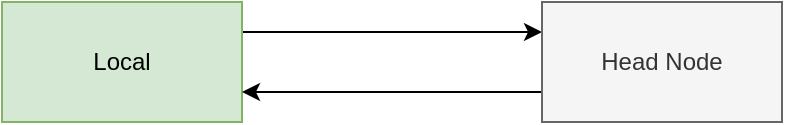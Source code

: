 <mxfile version="12.2.4" type="device" pages="13"><diagram id="46IKwNeWkssbS0J3tWYJ" name="HPC-ssh-1"><mxGraphModel dx="1408" dy="697" grid="0" gridSize="10" guides="1" tooltips="1" connect="1" arrows="1" fold="1" page="1" pageScale="1" pageWidth="1100" pageHeight="850" math="0" shadow="0"><root><mxCell id="9bzvnkVZ4FdBoQft-sYa-0"/><mxCell id="9bzvnkVZ4FdBoQft-sYa-1" parent="9bzvnkVZ4FdBoQft-sYa-0"/><mxCell id="9bzvnkVZ4FdBoQft-sYa-2" style="edgeStyle=orthogonalEdgeStyle;rounded=0;orthogonalLoop=1;jettySize=auto;html=1;exitX=1;exitY=0.25;exitDx=0;exitDy=0;entryX=0;entryY=0.25;entryDx=0;entryDy=0;" parent="9bzvnkVZ4FdBoQft-sYa-1" source="9bzvnkVZ4FdBoQft-sYa-3" target="9bzvnkVZ4FdBoQft-sYa-6" edge="1"><mxGeometry relative="1" as="geometry"/></mxCell><mxCell id="9bzvnkVZ4FdBoQft-sYa-3" value="Local" style="rounded=0;whiteSpace=wrap;html=1;fillColor=#d5e8d4;strokeColor=#82b366;" parent="9bzvnkVZ4FdBoQft-sYa-1" vertex="1"><mxGeometry x="228" y="331" width="120" height="60" as="geometry"/></mxCell><mxCell id="9bzvnkVZ4FdBoQft-sYa-4" style="edgeStyle=orthogonalEdgeStyle;rounded=0;orthogonalLoop=1;jettySize=auto;html=1;exitX=0;exitY=0.75;exitDx=0;exitDy=0;entryX=1;entryY=0.75;entryDx=0;entryDy=0;" parent="9bzvnkVZ4FdBoQft-sYa-1" source="9bzvnkVZ4FdBoQft-sYa-6" target="9bzvnkVZ4FdBoQft-sYa-3" edge="1"><mxGeometry relative="1" as="geometry"/></mxCell><mxCell id="9bzvnkVZ4FdBoQft-sYa-6" value="Head Node" style="rounded=0;whiteSpace=wrap;html=1;fillColor=#f5f5f5;strokeColor=#666666;fontColor=#333333;" parent="9bzvnkVZ4FdBoQft-sYa-1" vertex="1"><mxGeometry x="498" y="331" width="120" height="60" as="geometry"/></mxCell></root></mxGraphModel></diagram><diagram id="cRx2HBP90V9rjD24VHWd" name="HPC-ssh-2"><mxGraphModel dx="1394" dy="858" grid="0" gridSize="10" guides="1" tooltips="1" connect="1" arrows="1" fold="1" page="0" pageScale="1" pageWidth="1100" pageHeight="850" math="0" shadow="0"><root><mxCell id="4_NqG-z5rYuubHNY08WO-0"/><mxCell id="4_NqG-z5rYuubHNY08WO-1" parent="4_NqG-z5rYuubHNY08WO-0"/><mxCell id="20qbcU8ojPGacmnFQQr2-0" style="edgeStyle=orthogonalEdgeStyle;rounded=0;orthogonalLoop=1;jettySize=auto;html=1;exitX=1;exitY=0.25;exitDx=0;exitDy=0;entryX=0;entryY=0.25;entryDx=0;entryDy=0;" parent="4_NqG-z5rYuubHNY08WO-1" source="20qbcU8ojPGacmnFQQr2-1" target="20qbcU8ojPGacmnFQQr2-4" edge="1"><mxGeometry relative="1" as="geometry"/></mxCell><mxCell id="20qbcU8ojPGacmnFQQr2-1" value="Local" style="rounded=0;whiteSpace=wrap;html=1;fillColor=#d5e8d4;strokeColor=#82b366;" parent="4_NqG-z5rYuubHNY08WO-1" vertex="1"><mxGeometry x="238" y="341" width="120" height="60" as="geometry"/></mxCell><mxCell id="20qbcU8ojPGacmnFQQr2-2" style="edgeStyle=orthogonalEdgeStyle;rounded=0;orthogonalLoop=1;jettySize=auto;html=1;exitX=0;exitY=0.75;exitDx=0;exitDy=0;entryX=1;entryY=0.75;entryDx=0;entryDy=0;" parent="4_NqG-z5rYuubHNY08WO-1" source="20qbcU8ojPGacmnFQQr2-4" target="20qbcU8ojPGacmnFQQr2-1" edge="1"><mxGeometry relative="1" as="geometry"/></mxCell><mxCell id="20qbcU8ojPGacmnFQQr2-3" style="edgeStyle=orthogonalEdgeStyle;rounded=0;orthogonalLoop=1;jettySize=auto;html=1;exitX=1;exitY=0.25;exitDx=0;exitDy=0;entryX=0;entryY=0.25;entryDx=0;entryDy=0;" parent="4_NqG-z5rYuubHNY08WO-1" source="20qbcU8ojPGacmnFQQr2-4" target="20qbcU8ojPGacmnFQQr2-8" edge="1"><mxGeometry relative="1" as="geometry"/></mxCell><mxCell id="20qbcU8ojPGacmnFQQr2-4" value="Head Node" style="rounded=0;whiteSpace=wrap;html=1;fillColor=#f5f5f5;strokeColor=#666666;fontColor=#333333;" parent="4_NqG-z5rYuubHNY08WO-1" vertex="1"><mxGeometry x="508" y="341" width="120" height="60" as="geometry"/></mxCell><mxCell id="20qbcU8ojPGacmnFQQr2-5" style="edgeStyle=orthogonalEdgeStyle;rounded=0;orthogonalLoop=1;jettySize=auto;html=1;exitX=0;exitY=0.75;exitDx=0;exitDy=0;entryX=1;entryY=0.75;entryDx=0;entryDy=0;" parent="4_NqG-z5rYuubHNY08WO-1" source="20qbcU8ojPGacmnFQQr2-8" target="20qbcU8ojPGacmnFQQr2-4" edge="1"><mxGeometry relative="1" as="geometry"/></mxCell><mxCell id="20qbcU8ojPGacmnFQQr2-7" style="edgeStyle=orthogonalEdgeStyle;rounded=0;orthogonalLoop=1;jettySize=auto;html=1;exitX=0.25;exitY=0;exitDx=0;exitDy=0;entryX=0.25;entryY=1;entryDx=0;entryDy=0;" parent="4_NqG-z5rYuubHNY08WO-1" source="20qbcU8ojPGacmnFQQr2-8" target="20qbcU8ojPGacmnFQQr2-10" edge="1"><mxGeometry relative="1" as="geometry"/></mxCell><mxCell id="20qbcU8ojPGacmnFQQr2-8" value="IO Switch" style="rounded=0;whiteSpace=wrap;html=1;fillColor=#fff2cc;strokeColor=#d6b656;" parent="4_NqG-z5rYuubHNY08WO-1" vertex="1"><mxGeometry x="761" y="341" width="120" height="60" as="geometry"/></mxCell><mxCell id="20qbcU8ojPGacmnFQQr2-9" style="edgeStyle=orthogonalEdgeStyle;rounded=0;orthogonalLoop=1;jettySize=auto;html=1;exitX=0.75;exitY=1;exitDx=0;exitDy=0;entryX=0.75;entryY=0;entryDx=0;entryDy=0;" parent="4_NqG-z5rYuubHNY08WO-1" source="20qbcU8ojPGacmnFQQr2-10" target="20qbcU8ojPGacmnFQQr2-8" edge="1"><mxGeometry relative="1" as="geometry"/></mxCell><mxCell id="20qbcU8ojPGacmnFQQr2-10" value="Disks" style="rounded=0;whiteSpace=wrap;html=1;fillColor=#f8cecc;strokeColor=#b85450;" parent="4_NqG-z5rYuubHNY08WO-1" vertex="1"><mxGeometry x="761" y="201" width="120" height="60" as="geometry"/></mxCell></root></mxGraphModel></diagram><diagram id="vq9207uPrXXa2pBkrHXe" name="HPC-ssh-full"><mxGraphModel dx="1394" dy="858" grid="0" gridSize="10" guides="1" tooltips="1" connect="1" arrows="1" fold="1" page="1" pageScale="1" pageWidth="1100" pageHeight="850" math="0" shadow="0"><root><mxCell id="0"/><mxCell id="1" parent="0"/><mxCell id="AgPdEbqeSmwQbO_uyXCX-12" style="edgeStyle=orthogonalEdgeStyle;rounded=0;orthogonalLoop=1;jettySize=auto;html=1;exitX=1;exitY=0.25;exitDx=0;exitDy=0;entryX=0;entryY=0.25;entryDx=0;entryDy=0;" parent="1" source="AgPdEbqeSmwQbO_uyXCX-5" target="AgPdEbqeSmwQbO_uyXCX-10" edge="1"><mxGeometry relative="1" as="geometry"/></mxCell><mxCell id="AgPdEbqeSmwQbO_uyXCX-5" value="Local" style="rounded=0;whiteSpace=wrap;html=1;fillColor=#d5e8d4;strokeColor=#82b366;" parent="1" vertex="1"><mxGeometry x="228" y="331" width="120" height="60" as="geometry"/></mxCell><mxCell id="AgPdEbqeSmwQbO_uyXCX-13" style="edgeStyle=orthogonalEdgeStyle;rounded=0;orthogonalLoop=1;jettySize=auto;html=1;exitX=0;exitY=0.75;exitDx=0;exitDy=0;entryX=1;entryY=0.75;entryDx=0;entryDy=0;" parent="1" source="AgPdEbqeSmwQbO_uyXCX-10" target="AgPdEbqeSmwQbO_uyXCX-5" edge="1"><mxGeometry relative="1" as="geometry"/></mxCell><mxCell id="AgPdEbqeSmwQbO_uyXCX-16" style="edgeStyle=orthogonalEdgeStyle;rounded=0;orthogonalLoop=1;jettySize=auto;html=1;exitX=1;exitY=0.25;exitDx=0;exitDy=0;entryX=0;entryY=0.25;entryDx=0;entryDy=0;" parent="1" source="AgPdEbqeSmwQbO_uyXCX-10" target="AgPdEbqeSmwQbO_uyXCX-11" edge="1"><mxGeometry relative="1" as="geometry"/></mxCell><mxCell id="AgPdEbqeSmwQbO_uyXCX-10" value="Head Node" style="rounded=0;whiteSpace=wrap;html=1;fillColor=#f5f5f5;strokeColor=#666666;fontColor=#333333;" parent="1" vertex="1"><mxGeometry x="498" y="331" width="120" height="60" as="geometry"/></mxCell><mxCell id="AgPdEbqeSmwQbO_uyXCX-17" style="edgeStyle=orthogonalEdgeStyle;rounded=0;orthogonalLoop=1;jettySize=auto;html=1;exitX=0;exitY=0.75;exitDx=0;exitDy=0;entryX=1;entryY=0.75;entryDx=0;entryDy=0;" parent="1" source="AgPdEbqeSmwQbO_uyXCX-11" target="AgPdEbqeSmwQbO_uyXCX-10" edge="1"><mxGeometry relative="1" as="geometry"/></mxCell><mxCell id="AgPdEbqeSmwQbO_uyXCX-22" style="edgeStyle=orthogonalEdgeStyle;rounded=0;orthogonalLoop=1;jettySize=auto;html=1;exitX=0.75;exitY=1;exitDx=0;exitDy=0;entryX=0.75;entryY=0;entryDx=0;entryDy=0;" parent="1" source="AgPdEbqeSmwQbO_uyXCX-11" target="AgPdEbqeSmwQbO_uyXCX-19" edge="1"><mxGeometry relative="1" as="geometry"/></mxCell><mxCell id="AgPdEbqeSmwQbO_uyXCX-23" style="edgeStyle=orthogonalEdgeStyle;rounded=0;orthogonalLoop=1;jettySize=auto;html=1;exitX=0.25;exitY=0;exitDx=0;exitDy=0;entryX=0.25;entryY=1;entryDx=0;entryDy=0;" parent="1" source="AgPdEbqeSmwQbO_uyXCX-11" target="AgPdEbqeSmwQbO_uyXCX-18" edge="1"><mxGeometry relative="1" as="geometry"/></mxCell><mxCell id="AgPdEbqeSmwQbO_uyXCX-11" value="IO Switch" style="rounded=0;whiteSpace=wrap;html=1;fillColor=#fff2cc;strokeColor=#d6b656;" parent="1" vertex="1"><mxGeometry x="751" y="331" width="120" height="60" as="geometry"/></mxCell><mxCell id="AgPdEbqeSmwQbO_uyXCX-24" style="edgeStyle=orthogonalEdgeStyle;rounded=0;orthogonalLoop=1;jettySize=auto;html=1;exitX=0.75;exitY=1;exitDx=0;exitDy=0;entryX=0.75;entryY=0;entryDx=0;entryDy=0;" parent="1" source="AgPdEbqeSmwQbO_uyXCX-18" target="AgPdEbqeSmwQbO_uyXCX-11" edge="1"><mxGeometry relative="1" as="geometry"/></mxCell><mxCell id="AgPdEbqeSmwQbO_uyXCX-18" value="Disks" style="rounded=0;whiteSpace=wrap;html=1;fillColor=#f8cecc;strokeColor=#b85450;" parent="1" vertex="1"><mxGeometry x="751" y="191" width="120" height="60" as="geometry"/></mxCell><mxCell id="AgPdEbqeSmwQbO_uyXCX-21" style="edgeStyle=orthogonalEdgeStyle;rounded=0;orthogonalLoop=1;jettySize=auto;html=1;exitX=0.25;exitY=0;exitDx=0;exitDy=0;entryX=0.25;entryY=1;entryDx=0;entryDy=0;" parent="1" source="AgPdEbqeSmwQbO_uyXCX-19" target="AgPdEbqeSmwQbO_uyXCX-11" edge="1"><mxGeometry relative="1" as="geometry"/></mxCell><mxCell id="AgPdEbqeSmwQbO_uyXCX-19" value="Compute Node" style="rounded=0;whiteSpace=wrap;html=1;fillColor=#dae8fc;strokeColor=#6c8ebf;" parent="1" vertex="1"><mxGeometry x="751" y="471" width="120" height="60" as="geometry"/></mxCell></root></mxGraphModel></diagram><diagram id="E5wxEPkuqJuMWrGSlzQx" name="HPC-SSH-Helloworld"><mxGraphModel dx="2034" dy="858" grid="0" gridSize="10" guides="1" tooltips="1" connect="1" arrows="1" fold="1" page="1" pageScale="1" pageWidth="1100" pageHeight="850" math="0" shadow="0"><root><mxCell id="TgqG4X6rnaucen4z3mwd-0"/><mxCell id="TgqG4X6rnaucen4z3mwd-1" parent="TgqG4X6rnaucen4z3mwd-0"/><mxCell id="TgqG4X6rnaucen4z3mwd-26" style="edgeStyle=orthogonalEdgeStyle;rounded=0;orthogonalLoop=1;jettySize=auto;html=1;exitX=1;exitY=0.25;exitDx=0;exitDy=0;entryX=0;entryY=0.25;entryDx=0;entryDy=0;" parent="TgqG4X6rnaucen4z3mwd-1" source="TgqG4X6rnaucen4z3mwd-3" target="TgqG4X6rnaucen4z3mwd-25" edge="1"><mxGeometry relative="1" as="geometry"/></mxCell><mxCell id="TgqG4X6rnaucen4z3mwd-3" value="Local" style="rounded=0;whiteSpace=wrap;html=1;fillColor=#d5e8d4;strokeColor=#82b366;" parent="TgqG4X6rnaucen4z3mwd-1" vertex="1"><mxGeometry x="150" y="475" width="120" height="60" as="geometry"/></mxCell><mxCell id="TgqG4X6rnaucen4z3mwd-5" value="" style="rounded=0;whiteSpace=wrap;html=1;fillColor=#f5f5f5;strokeColor=#666666;fontColor=#333333;" parent="TgqG4X6rnaucen4z3mwd-1" vertex="1"><mxGeometry x="498" y="326" width="342" height="348" as="geometry"/></mxCell><mxCell id="TgqG4X6rnaucen4z3mwd-23" style="edgeStyle=orthogonalEdgeStyle;rounded=0;orthogonalLoop=1;jettySize=auto;html=1;exitX=0.5;exitY=1;exitDx=0;exitDy=0;" parent="TgqG4X6rnaucen4z3mwd-1" source="TgqG4X6rnaucen4z3mwd-6" target="TgqG4X6rnaucen4z3mwd-8" edge="1"><mxGeometry relative="1" as="geometry"/></mxCell><mxCell id="TgqG4X6rnaucen4z3mwd-6" value="whoami" style="shape=process;whiteSpace=wrap;html=1;backgroundOutline=1;fillColor=#f8cecc;strokeColor=#b85450;" parent="TgqG4X6rnaucen4z3mwd-1" vertex="1"><mxGeometry x="674" y="475" width="120" height="60" as="geometry"/></mxCell><mxCell id="TgqG4X6rnaucen4z3mwd-30" style="edgeStyle=orthogonalEdgeStyle;rounded=0;orthogonalLoop=1;jettySize=auto;html=1;exitX=0;exitY=0.5;exitDx=0;exitDy=0;" parent="TgqG4X6rnaucen4z3mwd-1" source="TgqG4X6rnaucen4z3mwd-8" target="TgqG4X6rnaucen4z3mwd-25" edge="1"><mxGeometry relative="1" as="geometry"/></mxCell><mxCell id="TgqG4X6rnaucen4z3mwd-8" value="$USER&lt;br&gt;" style="text;html=1;strokeColor=#666666;fillColor=#f5f5f5;align=center;verticalAlign=middle;whiteSpace=wrap;rounded=0;fontColor=#333333;fontStyle=1" parent="TgqG4X6rnaucen4z3mwd-1" vertex="1"><mxGeometry x="685" y="602" width="98" height="33" as="geometry"/></mxCell><mxCell id="TgqG4X6rnaucen4z3mwd-27" style="edgeStyle=orthogonalEdgeStyle;rounded=0;orthogonalLoop=1;jettySize=auto;html=1;exitX=0;exitY=0.75;exitDx=0;exitDy=0;entryX=1;entryY=0.75;entryDx=0;entryDy=0;" parent="TgqG4X6rnaucen4z3mwd-1" source="TgqG4X6rnaucen4z3mwd-25" target="TgqG4X6rnaucen4z3mwd-3" edge="1"><mxGeometry relative="1" as="geometry"/></mxCell><mxCell id="TgqG4X6rnaucen4z3mwd-31" style="edgeStyle=orthogonalEdgeStyle;rounded=0;orthogonalLoop=1;jettySize=auto;html=1;exitX=1;exitY=0.25;exitDx=0;exitDy=0;entryX=0;entryY=0.25;entryDx=0;entryDy=0;" parent="TgqG4X6rnaucen4z3mwd-1" source="TgqG4X6rnaucen4z3mwd-25" target="TgqG4X6rnaucen4z3mwd-6" edge="1"><mxGeometry relative="1" as="geometry"/></mxCell><mxCell id="TgqG4X6rnaucen4z3mwd-25" value="SSH" style="shape=process;whiteSpace=wrap;html=1;backgroundOutline=1;" parent="TgqG4X6rnaucen4z3mwd-1" vertex="1"><mxGeometry x="498" y="475" width="120" height="60" as="geometry"/></mxCell><mxCell id="TgqG4X6rnaucen4z3mwd-32" value="&lt;font style=&quot;font-size: 19px&quot;&gt;Host&lt;/font&gt;" style="text;html=1;strokeColor=none;fillColor=none;align=center;verticalAlign=middle;whiteSpace=wrap;rounded=0;" parent="TgqG4X6rnaucen4z3mwd-1" vertex="1"><mxGeometry x="498" y="326" width="73" height="54" as="geometry"/></mxCell></root></mxGraphModel></diagram><diagram id="gq8gmlZftlqpzVbCT5rV" name="HPC-SSH-disk"><mxGraphModel dx="2034" dy="858" grid="0" gridSize="10" guides="1" tooltips="1" connect="1" arrows="1" fold="1" page="1" pageScale="1" pageWidth="850" pageHeight="1100" math="0" shadow="0"><root><mxCell id="n3V5Rng4Dx7aHYCxFbxZ-0"/><mxCell id="n3V5Rng4Dx7aHYCxFbxZ-1" parent="n3V5Rng4Dx7aHYCxFbxZ-0"/><mxCell id="n3V5Rng4Dx7aHYCxFbxZ-2" style="edgeStyle=orthogonalEdgeStyle;rounded=0;orthogonalLoop=1;jettySize=auto;html=1;exitX=1;exitY=0.25;exitDx=0;exitDy=0;entryX=0;entryY=0.25;entryDx=0;entryDy=0;" edge="1" parent="n3V5Rng4Dx7aHYCxFbxZ-1" source="n3V5Rng4Dx7aHYCxFbxZ-3" target="n3V5Rng4Dx7aHYCxFbxZ-11"><mxGeometry relative="1" as="geometry"/></mxCell><mxCell id="n3V5Rng4Dx7aHYCxFbxZ-3" value="Local" style="rounded=0;whiteSpace=wrap;html=1;fillColor=#d5e8d4;strokeColor=#82b366;" vertex="1" parent="n3V5Rng4Dx7aHYCxFbxZ-1"><mxGeometry x="80" y="445" width="120" height="60" as="geometry"/></mxCell><mxCell id="n3V5Rng4Dx7aHYCxFbxZ-4" value="" style="rounded=0;whiteSpace=wrap;html=1;fillColor=#f5f5f5;strokeColor=#666666;fontColor=#333333;" vertex="1" parent="n3V5Rng4Dx7aHYCxFbxZ-1"><mxGeometry x="428" y="296" width="342" height="348" as="geometry"/></mxCell><mxCell id="n3V5Rng4Dx7aHYCxFbxZ-13" style="edgeStyle=orthogonalEdgeStyle;rounded=0;orthogonalLoop=1;jettySize=auto;html=1;exitX=0.75;exitY=1;exitDx=0;exitDy=0;entryX=0.75;entryY=0;entryDx=0;entryDy=0;" edge="1" parent="n3V5Rng4Dx7aHYCxFbxZ-1" source="n3V5Rng4Dx7aHYCxFbxZ-6" target="n3V5Rng4Dx7aHYCxFbxZ-8"><mxGeometry relative="1" as="geometry"/></mxCell><mxCell id="n3V5Rng4Dx7aHYCxFbxZ-15" style="edgeStyle=orthogonalEdgeStyle;rounded=0;orthogonalLoop=1;jettySize=auto;html=1;exitX=0;exitY=0.75;exitDx=0;exitDy=0;entryX=1;entryY=0.75;entryDx=0;entryDy=0;" edge="1" parent="n3V5Rng4Dx7aHYCxFbxZ-1" source="n3V5Rng4Dx7aHYCxFbxZ-6" target="n3V5Rng4Dx7aHYCxFbxZ-11"><mxGeometry relative="1" as="geometry"/></mxCell><mxCell id="n3V5Rng4Dx7aHYCxFbxZ-6" value="pwd" style="shape=process;whiteSpace=wrap;html=1;backgroundOutline=1;fillColor=#f8cecc;strokeColor=#b85450;" vertex="1" parent="n3V5Rng4Dx7aHYCxFbxZ-1"><mxGeometry x="604" y="445" width="120" height="60" as="geometry"/></mxCell><mxCell id="n3V5Rng4Dx7aHYCxFbxZ-14" style="edgeStyle=orthogonalEdgeStyle;rounded=0;orthogonalLoop=1;jettySize=auto;html=1;exitX=0.25;exitY=0;exitDx=0;exitDy=0;entryX=0.25;entryY=1;entryDx=0;entryDy=0;" edge="1" parent="n3V5Rng4Dx7aHYCxFbxZ-1" source="n3V5Rng4Dx7aHYCxFbxZ-8" target="n3V5Rng4Dx7aHYCxFbxZ-6"><mxGeometry relative="1" as="geometry"/></mxCell><mxCell id="n3V5Rng4Dx7aHYCxFbxZ-8" value="DISK" style="text;html=1;strokeColor=#666666;fillColor=#f5f5f5;align=center;verticalAlign=middle;whiteSpace=wrap;rounded=0;fontColor=#333333;fontStyle=1" vertex="1" parent="n3V5Rng4Dx7aHYCxFbxZ-1"><mxGeometry x="604" y="559" width="120" height="47" as="geometry"/></mxCell><mxCell id="n3V5Rng4Dx7aHYCxFbxZ-9" style="edgeStyle=orthogonalEdgeStyle;rounded=0;orthogonalLoop=1;jettySize=auto;html=1;exitX=0;exitY=0.75;exitDx=0;exitDy=0;entryX=1;entryY=0.75;entryDx=0;entryDy=0;" edge="1" parent="n3V5Rng4Dx7aHYCxFbxZ-1" source="n3V5Rng4Dx7aHYCxFbxZ-11" target="n3V5Rng4Dx7aHYCxFbxZ-3"><mxGeometry relative="1" as="geometry"/></mxCell><mxCell id="n3V5Rng4Dx7aHYCxFbxZ-10" style="edgeStyle=orthogonalEdgeStyle;rounded=0;orthogonalLoop=1;jettySize=auto;html=1;exitX=1;exitY=0.25;exitDx=0;exitDy=0;entryX=0;entryY=0.25;entryDx=0;entryDy=0;" edge="1" parent="n3V5Rng4Dx7aHYCxFbxZ-1" source="n3V5Rng4Dx7aHYCxFbxZ-11" target="n3V5Rng4Dx7aHYCxFbxZ-6"><mxGeometry relative="1" as="geometry"/></mxCell><mxCell id="n3V5Rng4Dx7aHYCxFbxZ-11" value="SSH" style="shape=process;whiteSpace=wrap;html=1;backgroundOutline=1;" vertex="1" parent="n3V5Rng4Dx7aHYCxFbxZ-1"><mxGeometry x="428" y="445" width="120" height="60" as="geometry"/></mxCell><mxCell id="n3V5Rng4Dx7aHYCxFbxZ-12" value="&lt;font style=&quot;font-size: 19px&quot;&gt;Host&lt;/font&gt;" style="text;html=1;strokeColor=none;fillColor=none;align=center;verticalAlign=middle;whiteSpace=wrap;rounded=0;" vertex="1" parent="n3V5Rng4Dx7aHYCxFbxZ-1"><mxGeometry x="428" y="296" width="73" height="54" as="geometry"/></mxCell></root></mxGraphModel></diagram><diagram id="GjVYEesDSoMtxswKpQuv" name="SLURM-srun"><mxGraphModel dx="2034" dy="836" grid="0" gridSize="10" guides="1" tooltips="1" connect="1" arrows="1" fold="1" page="1" pageScale="1" pageWidth="1100" pageHeight="850" math="0" shadow="0"><root><mxCell id="9dIsr-YxwgWiTAy0o_Yt-0"/><mxCell id="9dIsr-YxwgWiTAy0o_Yt-1" parent="9dIsr-YxwgWiTAy0o_Yt-0"/><mxCell id="9dIsr-YxwgWiTAy0o_Yt-2" style="edgeStyle=orthogonalEdgeStyle;rounded=0;orthogonalLoop=1;jettySize=auto;html=1;exitX=1;exitY=0.25;exitDx=0;exitDy=0;entryX=0;entryY=0.25;entryDx=0;entryDy=0;" parent="9dIsr-YxwgWiTAy0o_Yt-1" source="9dIsr-YxwgWiTAy0o_Yt-3" target="9dIsr-YxwgWiTAy0o_Yt-6" edge="1"><mxGeometry relative="1" as="geometry"/></mxCell><mxCell id="9dIsr-YxwgWiTAy0o_Yt-3" value="Local" style="rounded=0;whiteSpace=wrap;html=1;fillColor=#d5e8d4;strokeColor=#82b366;" parent="9dIsr-YxwgWiTAy0o_Yt-1" vertex="1"><mxGeometry x="228" y="331" width="120" height="60" as="geometry"/></mxCell><mxCell id="9dIsr-YxwgWiTAy0o_Yt-4" style="edgeStyle=orthogonalEdgeStyle;rounded=0;orthogonalLoop=1;jettySize=auto;html=1;exitX=0;exitY=0.75;exitDx=0;exitDy=0;entryX=1;entryY=0.75;entryDx=0;entryDy=0;" parent="9dIsr-YxwgWiTAy0o_Yt-1" source="9dIsr-YxwgWiTAy0o_Yt-6" target="9dIsr-YxwgWiTAy0o_Yt-3" edge="1"><mxGeometry relative="1" as="geometry"/></mxCell><mxCell id="9dIsr-YxwgWiTAy0o_Yt-16" style="edgeStyle=orthogonalEdgeStyle;rounded=0;orthogonalLoop=1;jettySize=auto;html=1;exitX=1;exitY=0.25;exitDx=0;exitDy=0;entryX=0;entryY=0.25;entryDx=0;entryDy=0;fontSize=30;" parent="9dIsr-YxwgWiTAy0o_Yt-1" source="9dIsr-YxwgWiTAy0o_Yt-6" target="9dIsr-YxwgWiTAy0o_Yt-14" edge="1"><mxGeometry relative="1" as="geometry"/></mxCell><mxCell id="9dIsr-YxwgWiTAy0o_Yt-19" style="edgeStyle=orthogonalEdgeStyle;rounded=0;orthogonalLoop=1;jettySize=auto;html=1;exitX=0.5;exitY=0;exitDx=0;exitDy=0;entryX=0;entryY=0.5;entryDx=0;entryDy=0;fontSize=30;" parent="9dIsr-YxwgWiTAy0o_Yt-1" source="9dIsr-YxwgWiTAy0o_Yt-6" target="9dIsr-YxwgWiTAy0o_Yt-18" edge="1"><mxGeometry relative="1" as="geometry"/></mxCell><mxCell id="9dIsr-YxwgWiTAy0o_Yt-6" value="Head Node" style="rounded=0;whiteSpace=wrap;html=1;fillColor=#f5f5f5;strokeColor=#666666;fontColor=#333333;" parent="9dIsr-YxwgWiTAy0o_Yt-1" vertex="1"><mxGeometry x="498" y="331" width="120" height="60" as="geometry"/></mxCell><mxCell id="9dIsr-YxwgWiTAy0o_Yt-17" style="edgeStyle=orthogonalEdgeStyle;rounded=0;orthogonalLoop=1;jettySize=auto;html=1;exitX=0;exitY=0.75;exitDx=0;exitDy=0;entryX=1;entryY=0.75;entryDx=0;entryDy=0;fontSize=30;" parent="9dIsr-YxwgWiTAy0o_Yt-1" source="9dIsr-YxwgWiTAy0o_Yt-14" target="9dIsr-YxwgWiTAy0o_Yt-6" edge="1"><mxGeometry relative="1" as="geometry"/></mxCell><mxCell id="9dIsr-YxwgWiTAy0o_Yt-14" value="Compute Node" style="rounded=0;whiteSpace=wrap;html=1;fillColor=#dae8fc;strokeColor=#6c8ebf;" parent="9dIsr-YxwgWiTAy0o_Yt-1" vertex="1"><mxGeometry x="768" y="331" width="120" height="60" as="geometry"/></mxCell><mxCell id="9dIsr-YxwgWiTAy0o_Yt-20" style="edgeStyle=orthogonalEdgeStyle;rounded=0;orthogonalLoop=1;jettySize=auto;html=1;exitX=1;exitY=0.5;exitDx=0;exitDy=0;fontSize=30;" parent="9dIsr-YxwgWiTAy0o_Yt-1" source="9dIsr-YxwgWiTAy0o_Yt-18" target="9dIsr-YxwgWiTAy0o_Yt-14" edge="1"><mxGeometry relative="1" as="geometry"/></mxCell><mxCell id="9dIsr-YxwgWiTAy0o_Yt-18" value="&lt;font style=&quot;font-size: 21px&quot;&gt;SLURM&lt;/font&gt;" style="shape=process;whiteSpace=wrap;html=1;backgroundOutline=1;fontSize=30;fillColor=#e1d5e7;strokeColor=#9673a6;" parent="9dIsr-YxwgWiTAy0o_Yt-1" vertex="1"><mxGeometry x="637" y="193" width="120" height="60" as="geometry"/></mxCell></root></mxGraphModel></diagram><diagram id="-1hzGIOYsBFMxmmFmeB1" name="Host-concept-1"><mxGraphModel dx="1408" dy="697" grid="0" gridSize="10" guides="1" tooltips="1" connect="1" arrows="1" fold="1" page="1" pageScale="1" pageWidth="1100" pageHeight="850" math="0" shadow="0"><root><mxCell id="h6eeNolYcyl99bQdiYEP-0"/><mxCell id="h6eeNolYcyl99bQdiYEP-1" parent="h6eeNolYcyl99bQdiYEP-0"/><mxCell id="8idi46WTPHVncktz0ScR-4" value="" style="rounded=0;whiteSpace=wrap;html=1;fillColor=#dae8fc;strokeColor=#6c8ebf;" parent="h6eeNolYcyl99bQdiYEP-1" vertex="1"><mxGeometry x="275" y="195" width="476" height="143" as="geometry"/></mxCell><mxCell id="8idi46WTPHVncktz0ScR-5" value="" style="rounded=0;whiteSpace=wrap;html=1;fillColor=#d5e8d4;strokeColor=#82b366;" parent="h6eeNolYcyl99bQdiYEP-1" vertex="1"><mxGeometry x="275" y="338" width="476" height="143" as="geometry"/></mxCell><mxCell id="8idi46WTPHVncktz0ScR-6" value="" style="rounded=0;whiteSpace=wrap;html=1;fillColor=#f8cecc;strokeColor=#b85450;" parent="h6eeNolYcyl99bQdiYEP-1" vertex="1"><mxGeometry x="275" y="481" width="476" height="143" as="geometry"/></mxCell><mxCell id="8idi46WTPHVncktz0ScR-8" value="&lt;font style=&quot;font-size: 28px&quot;&gt;Container&lt;/font&gt;" style="rounded=0;whiteSpace=wrap;html=1;fillColor=#0050ef;strokeColor=#001DBC;fontColor=#ffffff;" parent="h6eeNolYcyl99bQdiYEP-1" vertex="1"><mxGeometry x="535" y="195" width="216" height="143" as="geometry"/></mxCell><mxCell id="8idi46WTPHVncktz0ScR-9" value="Host" style="text;html=1;strokeColor=none;fillColor=none;align=center;verticalAlign=middle;whiteSpace=wrap;rounded=0;fontSize=43;" parent="h6eeNolYcyl99bQdiYEP-1" vertex="1"><mxGeometry x="275" y="110" width="152" height="85" as="geometry"/></mxCell></root></mxGraphModel></diagram><diagram name="Host-concept-3-simple" id="6cEg1dCA5Ds6bepzfj0_"><mxGraphModel dx="1408" dy="697" grid="0" gridSize="10" guides="1" tooltips="1" connect="1" arrows="1" fold="1" page="1" pageScale="1" pageWidth="1100" pageHeight="850" math="0" shadow="0"><root><mxCell id="1FnkXOoIIXlqqMStLfee-0"/><mxCell id="1FnkXOoIIXlqqMStLfee-1" parent="1FnkXOoIIXlqqMStLfee-0"/><mxCell id="1FnkXOoIIXlqqMStLfee-2" value="" style="rounded=0;whiteSpace=wrap;html=1;fontSize=43;fillColor=#f5f5f5;strokeColor=#666666;fontColor=#333333;" vertex="1" parent="1FnkXOoIIXlqqMStLfee-1"><mxGeometry x="208" y="138" width="684" height="574" as="geometry"/></mxCell><mxCell id="1FnkXOoIIXlqqMStLfee-3" value="Host FS&lt;br&gt;" style="text;html=1;strokeColor=none;fillColor=none;align=center;verticalAlign=middle;whiteSpace=wrap;rounded=0;fontSize=43;" vertex="1" parent="1FnkXOoIIXlqqMStLfee-1"><mxGeometry x="208" y="39" width="214" height="331" as="geometry"/></mxCell><mxCell id="1FnkXOoIIXlqqMStLfee-4" value="" style="rounded=0;whiteSpace=wrap;html=1;fontSize=43;fillColor=#fff2cc;strokeColor=#d6b656;" vertex="1" parent="1FnkXOoIIXlqqMStLfee-1"><mxGeometry x="650" y="194" width="242" height="518" as="geometry"/></mxCell><mxCell id="1FnkXOoIIXlqqMStLfee-5" value="&lt;font style=&quot;font-size: 28px&quot;&gt;Container&lt;/font&gt;" style="text;html=1;strokeColor=none;fillColor=none;align=center;verticalAlign=middle;whiteSpace=wrap;rounded=0;fontSize=43;" vertex="1" parent="1FnkXOoIIXlqqMStLfee-1"><mxGeometry x="650" y="194" width="147" height="71" as="geometry"/></mxCell><mxCell id="1FnkXOoIIXlqqMStLfee-6" style="edgeStyle=orthogonalEdgeStyle;rounded=0;orthogonalLoop=1;jettySize=auto;html=1;exitX=1;exitY=0.25;exitDx=0;exitDy=0;fontSize=43;" edge="1" parent="1FnkXOoIIXlqqMStLfee-1" source="1FnkXOoIIXlqqMStLfee-7"><mxGeometry relative="1" as="geometry"><mxPoint x="646" y="312" as="targetPoint"/></mxGeometry></mxCell><mxCell id="1FnkXOoIIXlqqMStLfee-7" value="&lt;font style=&quot;font-size: 29px&quot;&gt;Data&lt;/font&gt;" style="rounded=0;whiteSpace=wrap;html=1;fontSize=43;fillColor=#f8cecc;strokeColor=#b85450;" vertex="1" parent="1FnkXOoIIXlqqMStLfee-1"><mxGeometry x="262" y="297" width="120" height="60" as="geometry"/></mxCell><mxCell id="1FnkXOoIIXlqqMStLfee-9" style="edgeStyle=orthogonalEdgeStyle;rounded=0;orthogonalLoop=1;jettySize=auto;html=1;entryX=1;entryY=0.5;entryDx=0;entryDy=0;fontSize=30;" edge="1" parent="1FnkXOoIIXlqqMStLfee-1" target="1FnkXOoIIXlqqMStLfee-16"><mxGeometry relative="1" as="geometry"><mxPoint x="649" y="460" as="sourcePoint"/><Array as="points"><mxPoint x="649" y="460"/></Array></mxGeometry></mxCell><mxCell id="1FnkXOoIIXlqqMStLfee-16" value="&lt;font style=&quot;font-size: 26px&quot;&gt;Output&lt;/font&gt;" style="rounded=0;whiteSpace=wrap;html=1;fontSize=30;fillColor=#f8cecc;strokeColor=#b85450;" vertex="1" parent="1FnkXOoIIXlqqMStLfee-1"><mxGeometry x="262" y="430" width="120" height="60" as="geometry"/></mxCell></root></mxGraphModel></diagram><diagram id="5vqKFAxv8HBI1Ib500Bj" name="Host-concept-3"><mxGraphModel dx="1408" dy="697" grid="0" gridSize="10" guides="1" tooltips="1" connect="1" arrows="1" fold="1" page="1" pageScale="1" pageWidth="1100" pageHeight="850" math="0" shadow="0"><root><mxCell id="IxjqN6n75wGXcaL3_OQp-0"/><mxCell id="IxjqN6n75wGXcaL3_OQp-1" parent="IxjqN6n75wGXcaL3_OQp-0"/><mxCell id="IxjqN6n75wGXcaL3_OQp-2" value="" style="rounded=0;whiteSpace=wrap;html=1;fontSize=43;fillColor=#f5f5f5;strokeColor=#666666;fontColor=#333333;" parent="IxjqN6n75wGXcaL3_OQp-1" vertex="1"><mxGeometry x="208" y="138" width="684" height="574" as="geometry"/></mxCell><mxCell id="IxjqN6n75wGXcaL3_OQp-3" value="Host FS&lt;br&gt;" style="text;html=1;strokeColor=none;fillColor=none;align=center;verticalAlign=middle;whiteSpace=wrap;rounded=0;fontSize=43;" parent="IxjqN6n75wGXcaL3_OQp-1" vertex="1"><mxGeometry x="208" y="39" width="214" height="331" as="geometry"/></mxCell><mxCell id="IxjqN6n75wGXcaL3_OQp-8" value="" style="rounded=0;whiteSpace=wrap;html=1;fontSize=43;fillColor=#fff2cc;strokeColor=#d6b656;" parent="IxjqN6n75wGXcaL3_OQp-1" vertex="1"><mxGeometry x="650" y="194" width="242" height="518" as="geometry"/></mxCell><mxCell id="IxjqN6n75wGXcaL3_OQp-9" value="&lt;font style=&quot;font-size: 28px&quot;&gt;Container&lt;/font&gt;" style="text;html=1;strokeColor=none;fillColor=none;align=center;verticalAlign=middle;whiteSpace=wrap;rounded=0;fontSize=43;" parent="IxjqN6n75wGXcaL3_OQp-1" vertex="1"><mxGeometry x="650" y="194" width="147" height="71" as="geometry"/></mxCell><mxCell id="IxjqN6n75wGXcaL3_OQp-13" style="edgeStyle=orthogonalEdgeStyle;rounded=0;orthogonalLoop=1;jettySize=auto;html=1;exitX=1;exitY=0.25;exitDx=0;exitDy=0;entryX=0;entryY=0.25;entryDx=0;entryDy=0;fontSize=43;" parent="IxjqN6n75wGXcaL3_OQp-1" source="IxjqN6n75wGXcaL3_OQp-10" target="IxjqN6n75wGXcaL3_OQp-11" edge="1"><mxGeometry relative="1" as="geometry"/></mxCell><mxCell id="IxjqN6n75wGXcaL3_OQp-10" value="&lt;font style=&quot;font-size: 29px&quot;&gt;Data&lt;/font&gt;" style="rounded=0;whiteSpace=wrap;html=1;fontSize=43;fillColor=#f8cecc;strokeColor=#b85450;" parent="IxjqN6n75wGXcaL3_OQp-1" vertex="1"><mxGeometry x="262" y="297" width="120" height="60" as="geometry"/></mxCell><mxCell id="IxjqN6n75wGXcaL3_OQp-16" style="edgeStyle=orthogonalEdgeStyle;rounded=0;orthogonalLoop=1;jettySize=auto;html=1;exitX=0.25;exitY=1;exitDx=0;exitDy=0;entryX=0.25;entryY=0;entryDx=0;entryDy=0;fontSize=43;" parent="IxjqN6n75wGXcaL3_OQp-1" source="IxjqN6n75wGXcaL3_OQp-11" target="IxjqN6n75wGXcaL3_OQp-12" edge="1"><mxGeometry relative="1" as="geometry"/></mxCell><mxCell id="IxjqN6n75wGXcaL3_OQp-23" style="edgeStyle=orthogonalEdgeStyle;rounded=0;orthogonalLoop=1;jettySize=auto;html=1;exitX=0;exitY=0.75;exitDx=0;exitDy=0;entryX=1;entryY=0.5;entryDx=0;entryDy=0;fontSize=30;" parent="IxjqN6n75wGXcaL3_OQp-1" source="IxjqN6n75wGXcaL3_OQp-11" target="IxjqN6n75wGXcaL3_OQp-22" edge="1"><mxGeometry relative="1" as="geometry"/></mxCell><mxCell id="IxjqN6n75wGXcaL3_OQp-11" value="&lt;font style=&quot;font-size: 23px&quot;&gt;Pytorch&lt;/font&gt;" style="rounded=0;whiteSpace=wrap;html=1;fontSize=43;fillColor=#d5e8d4;strokeColor=#82b366;" parent="IxjqN6n75wGXcaL3_OQp-1" vertex="1"><mxGeometry x="711" y="297" width="120" height="60" as="geometry"/></mxCell><mxCell id="IxjqN6n75wGXcaL3_OQp-17" style="edgeStyle=orthogonalEdgeStyle;rounded=0;orthogonalLoop=1;jettySize=auto;html=1;exitX=0.75;exitY=0;exitDx=0;exitDy=0;entryX=0.75;entryY=1;entryDx=0;entryDy=0;fontSize=43;" parent="IxjqN6n75wGXcaL3_OQp-1" source="IxjqN6n75wGXcaL3_OQp-12" target="IxjqN6n75wGXcaL3_OQp-11" edge="1"><mxGeometry relative="1" as="geometry"/></mxCell><mxCell id="IxjqN6n75wGXcaL3_OQp-19" style="edgeStyle=orthogonalEdgeStyle;rounded=0;orthogonalLoop=1;jettySize=auto;html=1;exitX=0.25;exitY=1;exitDx=0;exitDy=0;fontSize=30;" parent="IxjqN6n75wGXcaL3_OQp-1" source="IxjqN6n75wGXcaL3_OQp-12" target="IxjqN6n75wGXcaL3_OQp-18" edge="1"><mxGeometry relative="1" as="geometry"/></mxCell><mxCell id="IxjqN6n75wGXcaL3_OQp-12" value="&lt;font style=&quot;font-size: 24px&quot;&gt;CUDA&lt;/font&gt;" style="rounded=0;whiteSpace=wrap;html=1;fontSize=43;fillColor=#d5e8d4;strokeColor=#82b366;" parent="IxjqN6n75wGXcaL3_OQp-1" vertex="1"><mxGeometry x="711" y="423" width="120" height="60" as="geometry"/></mxCell><mxCell id="IxjqN6n75wGXcaL3_OQp-20" style="edgeStyle=orthogonalEdgeStyle;rounded=0;orthogonalLoop=1;jettySize=auto;html=1;exitX=1;exitY=0.75;exitDx=0;exitDy=0;entryX=0.75;entryY=1;entryDx=0;entryDy=0;fontSize=30;" parent="IxjqN6n75wGXcaL3_OQp-1" source="IxjqN6n75wGXcaL3_OQp-18" target="IxjqN6n75wGXcaL3_OQp-12" edge="1"><mxGeometry relative="1" as="geometry"/></mxCell><mxCell id="IxjqN6n75wGXcaL3_OQp-18" value="&lt;font style=&quot;font-size: 19px&quot;&gt;GPU Driver&lt;/font&gt;" style="rounded=0;whiteSpace=wrap;html=1;fontSize=30;fillColor=#e1d5e7;strokeColor=#9673a6;" parent="IxjqN6n75wGXcaL3_OQp-1" vertex="1"><mxGeometry x="482" y="599" width="120" height="113" as="geometry"/></mxCell><mxCell id="IxjqN6n75wGXcaL3_OQp-22" value="&lt;font style=&quot;font-size: 26px&quot;&gt;Output&lt;/font&gt;" style="rounded=0;whiteSpace=wrap;html=1;fontSize=30;fillColor=#f8cecc;strokeColor=#b85450;" parent="IxjqN6n75wGXcaL3_OQp-1" vertex="1"><mxGeometry x="262" y="430" width="120" height="60" as="geometry"/></mxCell></root></mxGraphModel></diagram><diagram id="XPqh3rmh-UUm8Lffn0h_" name="container-concept-package-manager"><mxGraphModel dx="1408" dy="697" grid="0" gridSize="10" guides="1" tooltips="1" connect="1" arrows="1" fold="1" page="0" pageScale="1" pageWidth="850" pageHeight="1100" math="0" shadow="0"><root><mxCell id="CVlGIdr9HURfVxP9_b1E-0"/><mxCell id="CVlGIdr9HURfVxP9_b1E-1" parent="CVlGIdr9HURfVxP9_b1E-0"/><mxCell id="CVlGIdr9HURfVxP9_b1E-2" value="" style="rounded=0;whiteSpace=wrap;html=1;fontSize=43;fillColor=#f5f5f5;strokeColor=#666666;fontColor=#333333;" parent="CVlGIdr9HURfVxP9_b1E-1" vertex="1"><mxGeometry x="118" y="143" width="684" height="574" as="geometry"/></mxCell><mxCell id="CVlGIdr9HURfVxP9_b1E-3" value="" style="rounded=0;whiteSpace=wrap;html=1;fontSize=43;fillColor=#fff2cc;strokeColor=#d6b656;" parent="CVlGIdr9HURfVxP9_b1E-1" vertex="1"><mxGeometry x="560" y="199" width="242" height="518" as="geometry"/></mxCell><mxCell id="CVlGIdr9HURfVxP9_b1E-4" value="&lt;font style=&quot;font-size: 28px&quot;&gt;Container&lt;/font&gt;" style="text;html=1;strokeColor=none;fillColor=none;align=center;verticalAlign=middle;whiteSpace=wrap;rounded=0;fontSize=43;" parent="CVlGIdr9HURfVxP9_b1E-1" vertex="1"><mxGeometry x="560" y="199" width="147" height="71" as="geometry"/></mxCell><mxCell id="CVlGIdr9HURfVxP9_b1E-6" value="&lt;font style=&quot;font-size: 29px&quot;&gt;Data&lt;/font&gt;" style="rounded=0;whiteSpace=wrap;html=1;fontSize=43;fillColor=#f8cecc;strokeColor=#b85450;" parent="CVlGIdr9HURfVxP9_b1E-1" vertex="1"><mxGeometry x="165" y="510" width="120" height="60" as="geometry"/></mxCell><mxCell id="CVlGIdr9HURfVxP9_b1E-16" value="" style="rounded=0;whiteSpace=wrap;html=1;fillColor=#dae8fc;strokeColor=#6c8ebf;" parent="CVlGIdr9HURfVxP9_b1E-1" vertex="1"><mxGeometry x="350" y="199" width="210" height="518" as="geometry"/></mxCell><mxCell id="CVlGIdr9HURfVxP9_b1E-18" value="&lt;span style=&quot;font-size: 28px&quot;&gt;Env&lt;/span&gt;" style="text;html=1;strokeColor=none;fillColor=none;align=center;verticalAlign=middle;whiteSpace=wrap;rounded=0;fontSize=43;" parent="CVlGIdr9HURfVxP9_b1E-1" vertex="1"><mxGeometry x="350" y="199" width="89" height="71" as="geometry"/></mxCell><mxCell id="CVlGIdr9HURfVxP9_b1E-22" style="edgeStyle=orthogonalEdgeStyle;rounded=0;orthogonalLoop=1;jettySize=auto;html=1;exitX=1;exitY=0.25;exitDx=0;exitDy=0;entryX=0;entryY=0.25;entryDx=0;entryDy=0;" parent="CVlGIdr9HURfVxP9_b1E-1" source="CVlGIdr9HURfVxP9_b1E-9" target="CVlGIdr9HURfVxP9_b1E-12" edge="1"><mxGeometry relative="1" as="geometry"/></mxCell><mxCell id="CVlGIdr9HURfVxP9_b1E-25" style="edgeStyle=orthogonalEdgeStyle;rounded=0;orthogonalLoop=1;jettySize=auto;html=1;exitX=0;exitY=0.75;exitDx=0;exitDy=0;entryX=1;entryY=0.75;entryDx=0;entryDy=0;" parent="CVlGIdr9HURfVxP9_b1E-1" source="CVlGIdr9HURfVxP9_b1E-9" target="CVlGIdr9HURfVxP9_b1E-6" edge="1"><mxGeometry relative="1" as="geometry"/></mxCell><mxCell id="pRHuEAG51g4tZeovy7I1-4" style="edgeStyle=orthogonalEdgeStyle;rounded=0;orthogonalLoop=1;jettySize=auto;html=1;exitX=0.75;exitY=0;exitDx=0;exitDy=0;entryX=0.75;entryY=1;entryDx=0;entryDy=0;" parent="CVlGIdr9HURfVxP9_b1E-1" source="CVlGIdr9HURfVxP9_b1E-9" target="pRHuEAG51g4tZeovy7I1-1" edge="1"><mxGeometry relative="1" as="geometry"/></mxCell><mxCell id="CVlGIdr9HURfVxP9_b1E-9" value="&lt;font style=&quot;font-size: 23px&quot;&gt;Pytorch&lt;/font&gt;" style="rounded=0;whiteSpace=wrap;html=1;fontSize=43;fillColor=#d5e8d4;strokeColor=#82b366;" parent="CVlGIdr9HURfVxP9_b1E-1" vertex="1"><mxGeometry x="395" y="510" width="120" height="60" as="geometry"/></mxCell><mxCell id="CVlGIdr9HURfVxP9_b1E-23" style="edgeStyle=orthogonalEdgeStyle;rounded=0;orthogonalLoop=1;jettySize=auto;html=1;exitX=0;exitY=0.75;exitDx=0;exitDy=0;entryX=1;entryY=0.75;entryDx=0;entryDy=0;" parent="CVlGIdr9HURfVxP9_b1E-1" source="CVlGIdr9HURfVxP9_b1E-12" target="CVlGIdr9HURfVxP9_b1E-9" edge="1"><mxGeometry relative="1" as="geometry"/></mxCell><mxCell id="CVlGIdr9HURfVxP9_b1E-12" value="&lt;font style=&quot;font-size: 24px&quot;&gt;CUDA&lt;/font&gt;" style="rounded=0;whiteSpace=wrap;html=1;fontSize=43;fillColor=#d5e8d4;strokeColor=#82b366;" parent="CVlGIdr9HURfVxP9_b1E-1" vertex="1"><mxGeometry x="618" y="510" width="120" height="60" as="geometry"/></mxCell><mxCell id="pRHuEAG51g4tZeovy7I1-5" style="edgeStyle=orthogonalEdgeStyle;rounded=0;orthogonalLoop=1;jettySize=auto;html=1;exitX=0;exitY=0.25;exitDx=0;exitDy=0;entryX=1;entryY=0.25;entryDx=0;entryDy=0;" parent="CVlGIdr9HURfVxP9_b1E-1" source="CVlGIdr9HURfVxP9_b1E-20" target="pRHuEAG51g4tZeovy7I1-1" edge="1"><mxGeometry relative="1" as="geometry"/></mxCell><mxCell id="CVlGIdr9HURfVxP9_b1E-20" value="&lt;span style=&quot;font-size: 24px&quot;&gt;conda&lt;/span&gt;" style="rounded=0;whiteSpace=wrap;html=1;fontSize=43;fillColor=#e1d5e7;strokeColor=#9673a6;" parent="CVlGIdr9HURfVxP9_b1E-1" vertex="1"><mxGeometry x="618" y="329" width="120" height="60" as="geometry"/></mxCell><mxCell id="CVlGIdr9HURfVxP9_b1E-24" style="edgeStyle=orthogonalEdgeStyle;rounded=0;orthogonalLoop=1;jettySize=auto;html=1;exitX=1;exitY=0.25;exitDx=0;exitDy=0;entryX=0;entryY=0.25;entryDx=0;entryDy=0;" parent="CVlGIdr9HURfVxP9_b1E-1" source="CVlGIdr9HURfVxP9_b1E-6" target="CVlGIdr9HURfVxP9_b1E-9" edge="1"><mxGeometry relative="1" as="geometry"/></mxCell><mxCell id="pRHuEAG51g4tZeovy7I1-2" style="edgeStyle=orthogonalEdgeStyle;rounded=0;orthogonalLoop=1;jettySize=auto;html=1;exitX=0;exitY=0;exitDx=80;exitDy=65;exitPerimeter=0;entryX=0;entryY=0.5;entryDx=0;entryDy=0;" parent="CVlGIdr9HURfVxP9_b1E-1" source="pRHuEAG51g4tZeovy7I1-0" target="pRHuEAG51g4tZeovy7I1-1" edge="1"><mxGeometry relative="1" as="geometry"/></mxCell><mxCell id="pRHuEAG51g4tZeovy7I1-0" value="&lt;font style=&quot;font-size: 16px&quot;&gt;script.py&lt;/font&gt;" style="shape=note;whiteSpace=wrap;html=1;backgroundOutline=1;darkOpacity=0.05;fillColor=#dae8fc;strokeColor=#6c8ebf;" parent="CVlGIdr9HURfVxP9_b1E-1" vertex="1"><mxGeometry x="172" y="294" width="110" height="101" as="geometry"/></mxCell><mxCell id="pRHuEAG51g4tZeovy7I1-3" style="edgeStyle=orthogonalEdgeStyle;rounded=0;orthogonalLoop=1;jettySize=auto;html=1;exitX=0.25;exitY=1;exitDx=0;exitDy=0;entryX=0.25;entryY=0;entryDx=0;entryDy=0;" parent="CVlGIdr9HURfVxP9_b1E-1" source="pRHuEAG51g4tZeovy7I1-1" target="CVlGIdr9HURfVxP9_b1E-9" edge="1"><mxGeometry relative="1" as="geometry"/></mxCell><mxCell id="pRHuEAG51g4tZeovy7I1-6" style="edgeStyle=orthogonalEdgeStyle;rounded=0;orthogonalLoop=1;jettySize=auto;html=1;exitX=1;exitY=0.75;exitDx=0;exitDy=0;entryX=0;entryY=0.75;entryDx=0;entryDy=0;" parent="CVlGIdr9HURfVxP9_b1E-1" source="pRHuEAG51g4tZeovy7I1-1" target="CVlGIdr9HURfVxP9_b1E-20" edge="1"><mxGeometry relative="1" as="geometry"/></mxCell><mxCell id="pRHuEAG51g4tZeovy7I1-1" value="&lt;font style=&quot;font-size: 23px&quot;&gt;python3&lt;/font&gt;" style="rounded=0;whiteSpace=wrap;html=1;fontSize=43;fillColor=#d5e8d4;strokeColor=#82b366;" parent="CVlGIdr9HURfVxP9_b1E-1" vertex="1"><mxGeometry x="394.5" y="329" width="120" height="60" as="geometry"/></mxCell><mxCell id="-Bm83TzDQyO7aN99k422-0" value="Host FS&lt;br&gt;" style="text;html=1;strokeColor=none;fillColor=none;align=center;verticalAlign=middle;whiteSpace=wrap;rounded=0;fontSize=43;" parent="CVlGIdr9HURfVxP9_b1E-1" vertex="1"><mxGeometry x="118" y="50" width="214" height="331" as="geometry"/></mxCell></root></mxGraphModel></diagram><diagram id="Jzg6_pMpnADfMcQvyn-p" name="sbatch-1"><mxGraphModel dx="1408" dy="697" grid="0" gridSize="10" guides="1" tooltips="1" connect="1" arrows="1" fold="1" page="1" pageScale="1" pageWidth="1100" pageHeight="850" math="0" shadow="0"><root><mxCell id="E7mB7XqGg4nzvOeVCBdE-0"/><mxCell id="E7mB7XqGg4nzvOeVCBdE-1" parent="E7mB7XqGg4nzvOeVCBdE-0"/><mxCell id="gxNq0SAA-YKdPXUbOazs-6" style="edgeStyle=orthogonalEdgeStyle;rounded=0;orthogonalLoop=1;jettySize=auto;html=1;exitX=1;exitY=0.5;exitDx=0;exitDy=0;entryX=0;entryY=0.5;entryDx=0;entryDy=0;" parent="E7mB7XqGg4nzvOeVCBdE-1" source="gxNq0SAA-YKdPXUbOazs-0" target="gxNq0SAA-YKdPXUbOazs-1" edge="1"><mxGeometry relative="1" as="geometry"/></mxCell><mxCell id="gxNq0SAA-YKdPXUbOazs-7" style="edgeStyle=orthogonalEdgeStyle;rounded=0;orthogonalLoop=1;jettySize=auto;html=1;exitX=1;exitY=0.5;exitDx=0;exitDy=0;entryX=0;entryY=0.5;entryDx=0;entryDy=0;" parent="E7mB7XqGg4nzvOeVCBdE-1" source="gxNq0SAA-YKdPXUbOazs-0" target="gxNq0SAA-YKdPXUbOazs-2" edge="1"><mxGeometry relative="1" as="geometry"/></mxCell><mxCell id="gxNq0SAA-YKdPXUbOazs-8" style="edgeStyle=orthogonalEdgeStyle;rounded=0;orthogonalLoop=1;jettySize=auto;html=1;exitX=1;exitY=0.5;exitDx=0;exitDy=0;entryX=0;entryY=0.5;entryDx=0;entryDy=0;" parent="E7mB7XqGg4nzvOeVCBdE-1" source="gxNq0SAA-YKdPXUbOazs-0" target="gxNq0SAA-YKdPXUbOazs-3" edge="1"><mxGeometry relative="1" as="geometry"/></mxCell><mxCell id="gxNq0SAA-YKdPXUbOazs-9" style="edgeStyle=orthogonalEdgeStyle;rounded=0;orthogonalLoop=1;jettySize=auto;html=1;exitX=1;exitY=0.5;exitDx=0;exitDy=0;entryX=0;entryY=0.5;entryDx=0;entryDy=0;" parent="E7mB7XqGg4nzvOeVCBdE-1" source="gxNq0SAA-YKdPXUbOazs-0" target="gxNq0SAA-YKdPXUbOazs-4" edge="1"><mxGeometry relative="1" as="geometry"/></mxCell><mxCell id="gxNq0SAA-YKdPXUbOazs-10" style="edgeStyle=orthogonalEdgeStyle;rounded=0;orthogonalLoop=1;jettySize=auto;html=1;exitX=1;exitY=0.5;exitDx=0;exitDy=0;entryX=0;entryY=0.5;entryDx=0;entryDy=0;" parent="E7mB7XqGg4nzvOeVCBdE-1" source="gxNq0SAA-YKdPXUbOazs-0" target="gxNq0SAA-YKdPXUbOazs-5" edge="1"><mxGeometry relative="1" as="geometry"/></mxCell><mxCell id="gxNq0SAA-YKdPXUbOazs-0" value="sbatch" style="rounded=0;whiteSpace=wrap;html=1;fillColor=#dae8fc;strokeColor=#6c8ebf;" parent="E7mB7XqGg4nzvOeVCBdE-1" vertex="1"><mxGeometry x="430" y="395" width="120" height="60" as="geometry"/></mxCell><mxCell id="gxNq0SAA-YKdPXUbOazs-1" value="task 1" style="rounded=0;whiteSpace=wrap;html=1;fillColor=#fff2cc;strokeColor=#d6b656;" parent="E7mB7XqGg4nzvOeVCBdE-1" vertex="1"><mxGeometry x="791" y="185" width="120" height="60" as="geometry"/></mxCell><mxCell id="gxNq0SAA-YKdPXUbOazs-2" value="task 2" style="rounded=0;whiteSpace=wrap;html=1;fillColor=#fff2cc;strokeColor=#d6b656;" parent="E7mB7XqGg4nzvOeVCBdE-1" vertex="1"><mxGeometry x="791" y="290" width="120" height="60" as="geometry"/></mxCell><mxCell id="gxNq0SAA-YKdPXUbOazs-3" value="task 3" style="rounded=0;whiteSpace=wrap;html=1;fillColor=#fff2cc;strokeColor=#d6b656;" parent="E7mB7XqGg4nzvOeVCBdE-1" vertex="1"><mxGeometry x="791" y="395" width="120" height="60" as="geometry"/></mxCell><mxCell id="gxNq0SAA-YKdPXUbOazs-4" value="task 4" style="rounded=0;whiteSpace=wrap;html=1;fillColor=#fff2cc;strokeColor=#d6b656;" parent="E7mB7XqGg4nzvOeVCBdE-1" vertex="1"><mxGeometry x="791" y="500" width="120" height="60" as="geometry"/></mxCell><mxCell id="gxNq0SAA-YKdPXUbOazs-5" value="task 5" style="rounded=0;whiteSpace=wrap;html=1;fillColor=#fff2cc;strokeColor=#d6b656;" parent="E7mB7XqGg4nzvOeVCBdE-1" vertex="1"><mxGeometry x="791" y="605" width="120" height="60" as="geometry"/></mxCell><mxCell id="gxNq0SAA-YKdPXUbOazs-12" style="edgeStyle=orthogonalEdgeStyle;rounded=0;orthogonalLoop=1;jettySize=auto;html=1;exitX=1;exitY=0.5;exitDx=0;exitDy=0;entryX=0;entryY=0.5;entryDx=0;entryDy=0;" parent="E7mB7XqGg4nzvOeVCBdE-1" source="gxNq0SAA-YKdPXUbOazs-11" target="gxNq0SAA-YKdPXUbOazs-0" edge="1"><mxGeometry relative="1" as="geometry"/></mxCell><mxCell id="gxNq0SAA-YKdPXUbOazs-11" value="sbatch file" style="whiteSpace=wrap;html=1;aspect=fixed;fillColor=#f5f5f5;strokeColor=#666666;fontColor=#333333;" parent="E7mB7XqGg4nzvOeVCBdE-1" vertex="1"><mxGeometry x="216" y="385" width="80" height="80" as="geometry"/></mxCell></root></mxGraphModel></diagram><diagram id="1BqRxmpUncOvwqGZaE_U" name="sbatch-2"><mxGraphModel dx="1408" dy="697" grid="0" gridSize="10" guides="1" tooltips="1" connect="1" arrows="1" fold="1" page="0" pageScale="1" pageWidth="850" pageHeight="1100" math="0" shadow="0"><root><mxCell id="H1MDheCs3XSVIpCMOo28-0"/><mxCell id="H1MDheCs3XSVIpCMOo28-1" parent="H1MDheCs3XSVIpCMOo28-0"/><mxCell id="H1MDheCs3XSVIpCMOo28-24" style="edgeStyle=orthogonalEdgeStyle;rounded=0;orthogonalLoop=1;jettySize=auto;html=1;exitX=0.25;exitY=0;exitDx=0;exitDy=0;entryX=0.25;entryY=1;entryDx=0;entryDy=0;" parent="H1MDheCs3XSVIpCMOo28-1" source="H1MDheCs3XSVIpCMOo28-7" target="H1MDheCs3XSVIpCMOo28-22" edge="1"><mxGeometry relative="1" as="geometry"/></mxCell><mxCell id="H1MDheCs3XSVIpCMOo28-7" value="sbatch" style="rounded=0;whiteSpace=wrap;html=1;fillColor=#dae8fc;strokeColor=#6c8ebf;" parent="H1MDheCs3XSVIpCMOo28-1" vertex="1"><mxGeometry x="311" y="401" width="120" height="60" as="geometry"/></mxCell><mxCell id="H1MDheCs3XSVIpCMOo28-8" value="./train_model&amp;nbsp;&lt;br&gt;--lr 0.005&lt;br&gt;" style="rounded=0;whiteSpace=wrap;html=1;fillColor=#fff2cc;strokeColor=#d6b656;" parent="H1MDheCs3XSVIpCMOo28-1" vertex="1"><mxGeometry x="592" y="288" width="120" height="60" as="geometry"/></mxCell><mxCell id="H1MDheCs3XSVIpCMOo28-13" style="edgeStyle=orthogonalEdgeStyle;rounded=0;orthogonalLoop=1;jettySize=auto;html=1;exitX=1;exitY=0.5;exitDx=0;exitDy=0;entryX=0;entryY=0.5;entryDx=0;entryDy=0;" parent="H1MDheCs3XSVIpCMOo28-1" source="H1MDheCs3XSVIpCMOo28-14" target="H1MDheCs3XSVIpCMOo28-7" edge="1"><mxGeometry relative="1" as="geometry"/></mxCell><mxCell id="H1MDheCs3XSVIpCMOo28-14" value="my_sbatch.sh" style="whiteSpace=wrap;html=1;aspect=fixed;fillColor=#f5f5f5;strokeColor=#666666;fontColor=#333333;" parent="H1MDheCs3XSVIpCMOo28-1" vertex="1"><mxGeometry x="82" y="383.5" width="95" height="95" as="geometry"/></mxCell><mxCell id="H1MDheCs3XSVIpCMOo28-19" style="edgeStyle=orthogonalEdgeStyle;rounded=0;orthogonalLoop=1;jettySize=auto;html=1;exitX=1;exitY=0.5;exitDx=0;exitDy=0;" parent="H1MDheCs3XSVIpCMOo28-1" source="H1MDheCs3XSVIpCMOo28-7" target="H1MDheCs3XSVIpCMOo28-17" edge="1"><mxGeometry relative="1" as="geometry"><mxPoint x="695" y="431" as="sourcePoint"/></mxGeometry></mxCell><mxCell id="H1MDheCs3XSVIpCMOo28-20" style="edgeStyle=orthogonalEdgeStyle;rounded=0;orthogonalLoop=1;jettySize=auto;html=1;exitX=1;exitY=0.5;exitDx=0;exitDy=0;entryX=0;entryY=0.5;entryDx=0;entryDy=0;" parent="H1MDheCs3XSVIpCMOo28-1" source="H1MDheCs3XSVIpCMOo28-7" target="H1MDheCs3XSVIpCMOo28-8" edge="1"><mxGeometry relative="1" as="geometry"><mxPoint x="695" y="431" as="sourcePoint"/></mxGeometry></mxCell><mxCell id="H1MDheCs3XSVIpCMOo28-21" style="edgeStyle=orthogonalEdgeStyle;rounded=0;orthogonalLoop=1;jettySize=auto;html=1;exitX=1;exitY=0.5;exitDx=0;exitDy=0;entryX=0.008;entryY=0.617;entryDx=0;entryDy=0;entryPerimeter=0;" parent="H1MDheCs3XSVIpCMOo28-1" source="H1MDheCs3XSVIpCMOo28-7" target="H1MDheCs3XSVIpCMOo28-18" edge="1"><mxGeometry relative="1" as="geometry"><mxPoint x="695" y="431" as="sourcePoint"/></mxGeometry></mxCell><mxCell id="H1MDheCs3XSVIpCMOo28-17" value="./train_model&amp;nbsp;&lt;br&gt;--lr 0.005&lt;br&gt;" style="rounded=0;whiteSpace=wrap;html=1;fillColor=#fff2cc;strokeColor=#d6b656;" parent="H1MDheCs3XSVIpCMOo28-1" vertex="1"><mxGeometry x="592" y="401" width="120" height="60" as="geometry"/></mxCell><mxCell id="H1MDheCs3XSVIpCMOo28-18" value="./train_model&amp;nbsp;&lt;br&gt;--lr 0.005&lt;br&gt;" style="rounded=0;whiteSpace=wrap;html=1;fillColor=#fff2cc;strokeColor=#d6b656;" parent="H1MDheCs3XSVIpCMOo28-1" vertex="1"><mxGeometry x="592" y="514" width="120" height="60" as="geometry"/></mxCell><mxCell id="H1MDheCs3XSVIpCMOo28-25" style="edgeStyle=orthogonalEdgeStyle;rounded=0;orthogonalLoop=1;jettySize=auto;html=1;exitX=0.75;exitY=1;exitDx=0;exitDy=0;entryX=0.75;entryY=0;entryDx=0;entryDy=0;" parent="H1MDheCs3XSVIpCMOo28-1" source="H1MDheCs3XSVIpCMOo28-22" target="H1MDheCs3XSVIpCMOo28-7" edge="1"><mxGeometry relative="1" as="geometry"/></mxCell><mxCell id="H1MDheCs3XSVIpCMOo28-22" value="hyper_params" style="whiteSpace=wrap;html=1;aspect=fixed;fillColor=#f5f5f5;strokeColor=#666666;fontColor=#333333;" parent="H1MDheCs3XSVIpCMOo28-1" vertex="1"><mxGeometry x="311" y="216" width="120" height="120" as="geometry"/></mxCell></root></mxGraphModel></diagram><diagram id="mNHbr3KRjxWjZ-INGZtB" name="container"><mxGraphModel dx="1408" dy="697" grid="0" gridSize="10" guides="1" tooltips="1" connect="1" arrows="1" fold="1" page="1" pageScale="1" pageWidth="850" pageHeight="1100" background="#E6E6E6" math="0" shadow="0"><root><mxCell id="HCvdkU1b2qbcQc7-J5WP-0"/><mxCell id="HCvdkU1b2qbcQc7-J5WP-1" parent="HCvdkU1b2qbcQc7-J5WP-0"/><mxCell id="HCvdkU1b2qbcQc7-J5WP-3" value="&lt;font style=&quot;font-size: 20px&quot;&gt;Host FS&lt;/font&gt;" style="text;html=1;strokeColor=none;fillColor=none;align=center;verticalAlign=middle;whiteSpace=wrap;rounded=0;" parent="HCvdkU1b2qbcQc7-J5WP-1" vertex="1"><mxGeometry x="20" y="20" width="180" height="137" as="geometry"/></mxCell><mxCell id="HCvdkU1b2qbcQc7-J5WP-9" style="edgeStyle=orthogonalEdgeStyle;rounded=0;orthogonalLoop=1;jettySize=auto;html=1;exitX=0;exitY=0;exitDx=80;exitDy=65;exitPerimeter=0;entryX=0;entryY=0.25;entryDx=0;entryDy=0;" parent="HCvdkU1b2qbcQc7-J5WP-1" source="HCvdkU1b2qbcQc7-J5WP-4" target="HCvdkU1b2qbcQc7-J5WP-7" edge="1"><mxGeometry relative="1" as="geometry"/></mxCell><mxCell id="HCvdkU1b2qbcQc7-J5WP-4" value="&lt;font style=&quot;font-size: 16px&quot;&gt;script.py&lt;/font&gt;" style="shape=note;whiteSpace=wrap;html=1;backgroundOutline=1;darkOpacity=0.05;fillColor=#dae8fc;strokeColor=#6c8ebf;" parent="HCvdkU1b2qbcQc7-J5WP-1" vertex="1"><mxGeometry x="70" y="170" width="80" height="100" as="geometry"/></mxCell><mxCell id="HCvdkU1b2qbcQc7-J5WP-5" value="" style="rounded=0;whiteSpace=wrap;html=1;fillColor=#d5e8d4;strokeColor=#82b366;" parent="HCvdkU1b2qbcQc7-J5WP-1" vertex="1"><mxGeometry x="278" y="170" width="371" height="240" as="geometry"/></mxCell><mxCell id="HCvdkU1b2qbcQc7-J5WP-10" style="edgeStyle=orthogonalEdgeStyle;rounded=0;orthogonalLoop=1;jettySize=auto;html=1;exitX=1;exitY=0.25;exitDx=0;exitDy=0;entryX=0;entryY=0.25;entryDx=0;entryDy=0;" parent="HCvdkU1b2qbcQc7-J5WP-1" source="HCvdkU1b2qbcQc7-J5WP-7" target="HCvdkU1b2qbcQc7-J5WP-8" edge="1"><mxGeometry relative="1" as="geometry"/></mxCell><mxCell id="HCvdkU1b2qbcQc7-J5WP-14" style="edgeStyle=orthogonalEdgeStyle;rounded=0;orthogonalLoop=1;jettySize=auto;html=1;exitX=0;exitY=0.75;exitDx=0;exitDy=0;entryX=1;entryY=0.5;entryDx=0;entryDy=0;" parent="HCvdkU1b2qbcQc7-J5WP-1" source="HCvdkU1b2qbcQc7-J5WP-7" target="HCvdkU1b2qbcQc7-J5WP-13" edge="1"><mxGeometry relative="1" as="geometry"/></mxCell><mxCell id="HCvdkU1b2qbcQc7-J5WP-7" value="&lt;b&gt;&lt;font style=&quot;font-size: 14px&quot;&gt;Python3&lt;/font&gt;&lt;/b&gt;" style="rounded=0;whiteSpace=wrap;html=1;fillColor=#fff2cc;strokeColor=#d6b656;" parent="HCvdkU1b2qbcQc7-J5WP-1" vertex="1"><mxGeometry x="278" y="170" width="137" height="117" as="geometry"/></mxCell><mxCell id="HCvdkU1b2qbcQc7-J5WP-11" style="edgeStyle=orthogonalEdgeStyle;rounded=0;orthogonalLoop=1;jettySize=auto;html=1;exitX=0;exitY=0.75;exitDx=0;exitDy=0;entryX=1;entryY=0.75;entryDx=0;entryDy=0;" parent="HCvdkU1b2qbcQc7-J5WP-1" source="HCvdkU1b2qbcQc7-J5WP-8" target="HCvdkU1b2qbcQc7-J5WP-7" edge="1"><mxGeometry relative="1" as="geometry"/></mxCell><mxCell id="HCvdkU1b2qbcQc7-J5WP-8" value="&lt;b&gt;&lt;font style=&quot;font-size: 14px&quot;&gt;TensorFlow&lt;/font&gt;&lt;/b&gt;" style="rounded=0;whiteSpace=wrap;html=1;fillColor=#fff2cc;strokeColor=#d6b656;" parent="HCvdkU1b2qbcQc7-J5WP-1" vertex="1"><mxGeometry x="514" y="170" width="135" height="117" as="geometry"/></mxCell><mxCell id="HCvdkU1b2qbcQc7-J5WP-12" value="&lt;b&gt;&lt;font style=&quot;font-size: 16px&quot;&gt;Container&lt;/font&gt;&lt;/b&gt;" style="text;html=1;strokeColor=none;fillColor=none;align=center;verticalAlign=middle;whiteSpace=wrap;rounded=0;" parent="HCvdkU1b2qbcQc7-J5WP-1" vertex="1"><mxGeometry x="421" y="319" width="85" height="42" as="geometry"/></mxCell><mxCell id="HCvdkU1b2qbcQc7-J5WP-13" value="&lt;b&gt;&lt;font style=&quot;font-size: 15px&quot;&gt;Output&lt;/font&gt;&lt;/b&gt;" style="shape=cylinder;whiteSpace=wrap;html=1;boundedLbl=1;backgroundOutline=1;fillColor=#dae8fc;strokeColor=#6c8ebf;" parent="HCvdkU1b2qbcQc7-J5WP-1" vertex="1"><mxGeometry x="80" y="319" width="60" height="80" as="geometry"/></mxCell></root></mxGraphModel></diagram></mxfile>